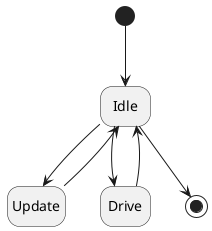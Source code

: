 @startuml State diagram
hide empty description

[*] --> Idle

Idle --> Drive
Drive --> Idle

Idle --> [*]

Idle -> Update
Update --> Idle

@enduml
